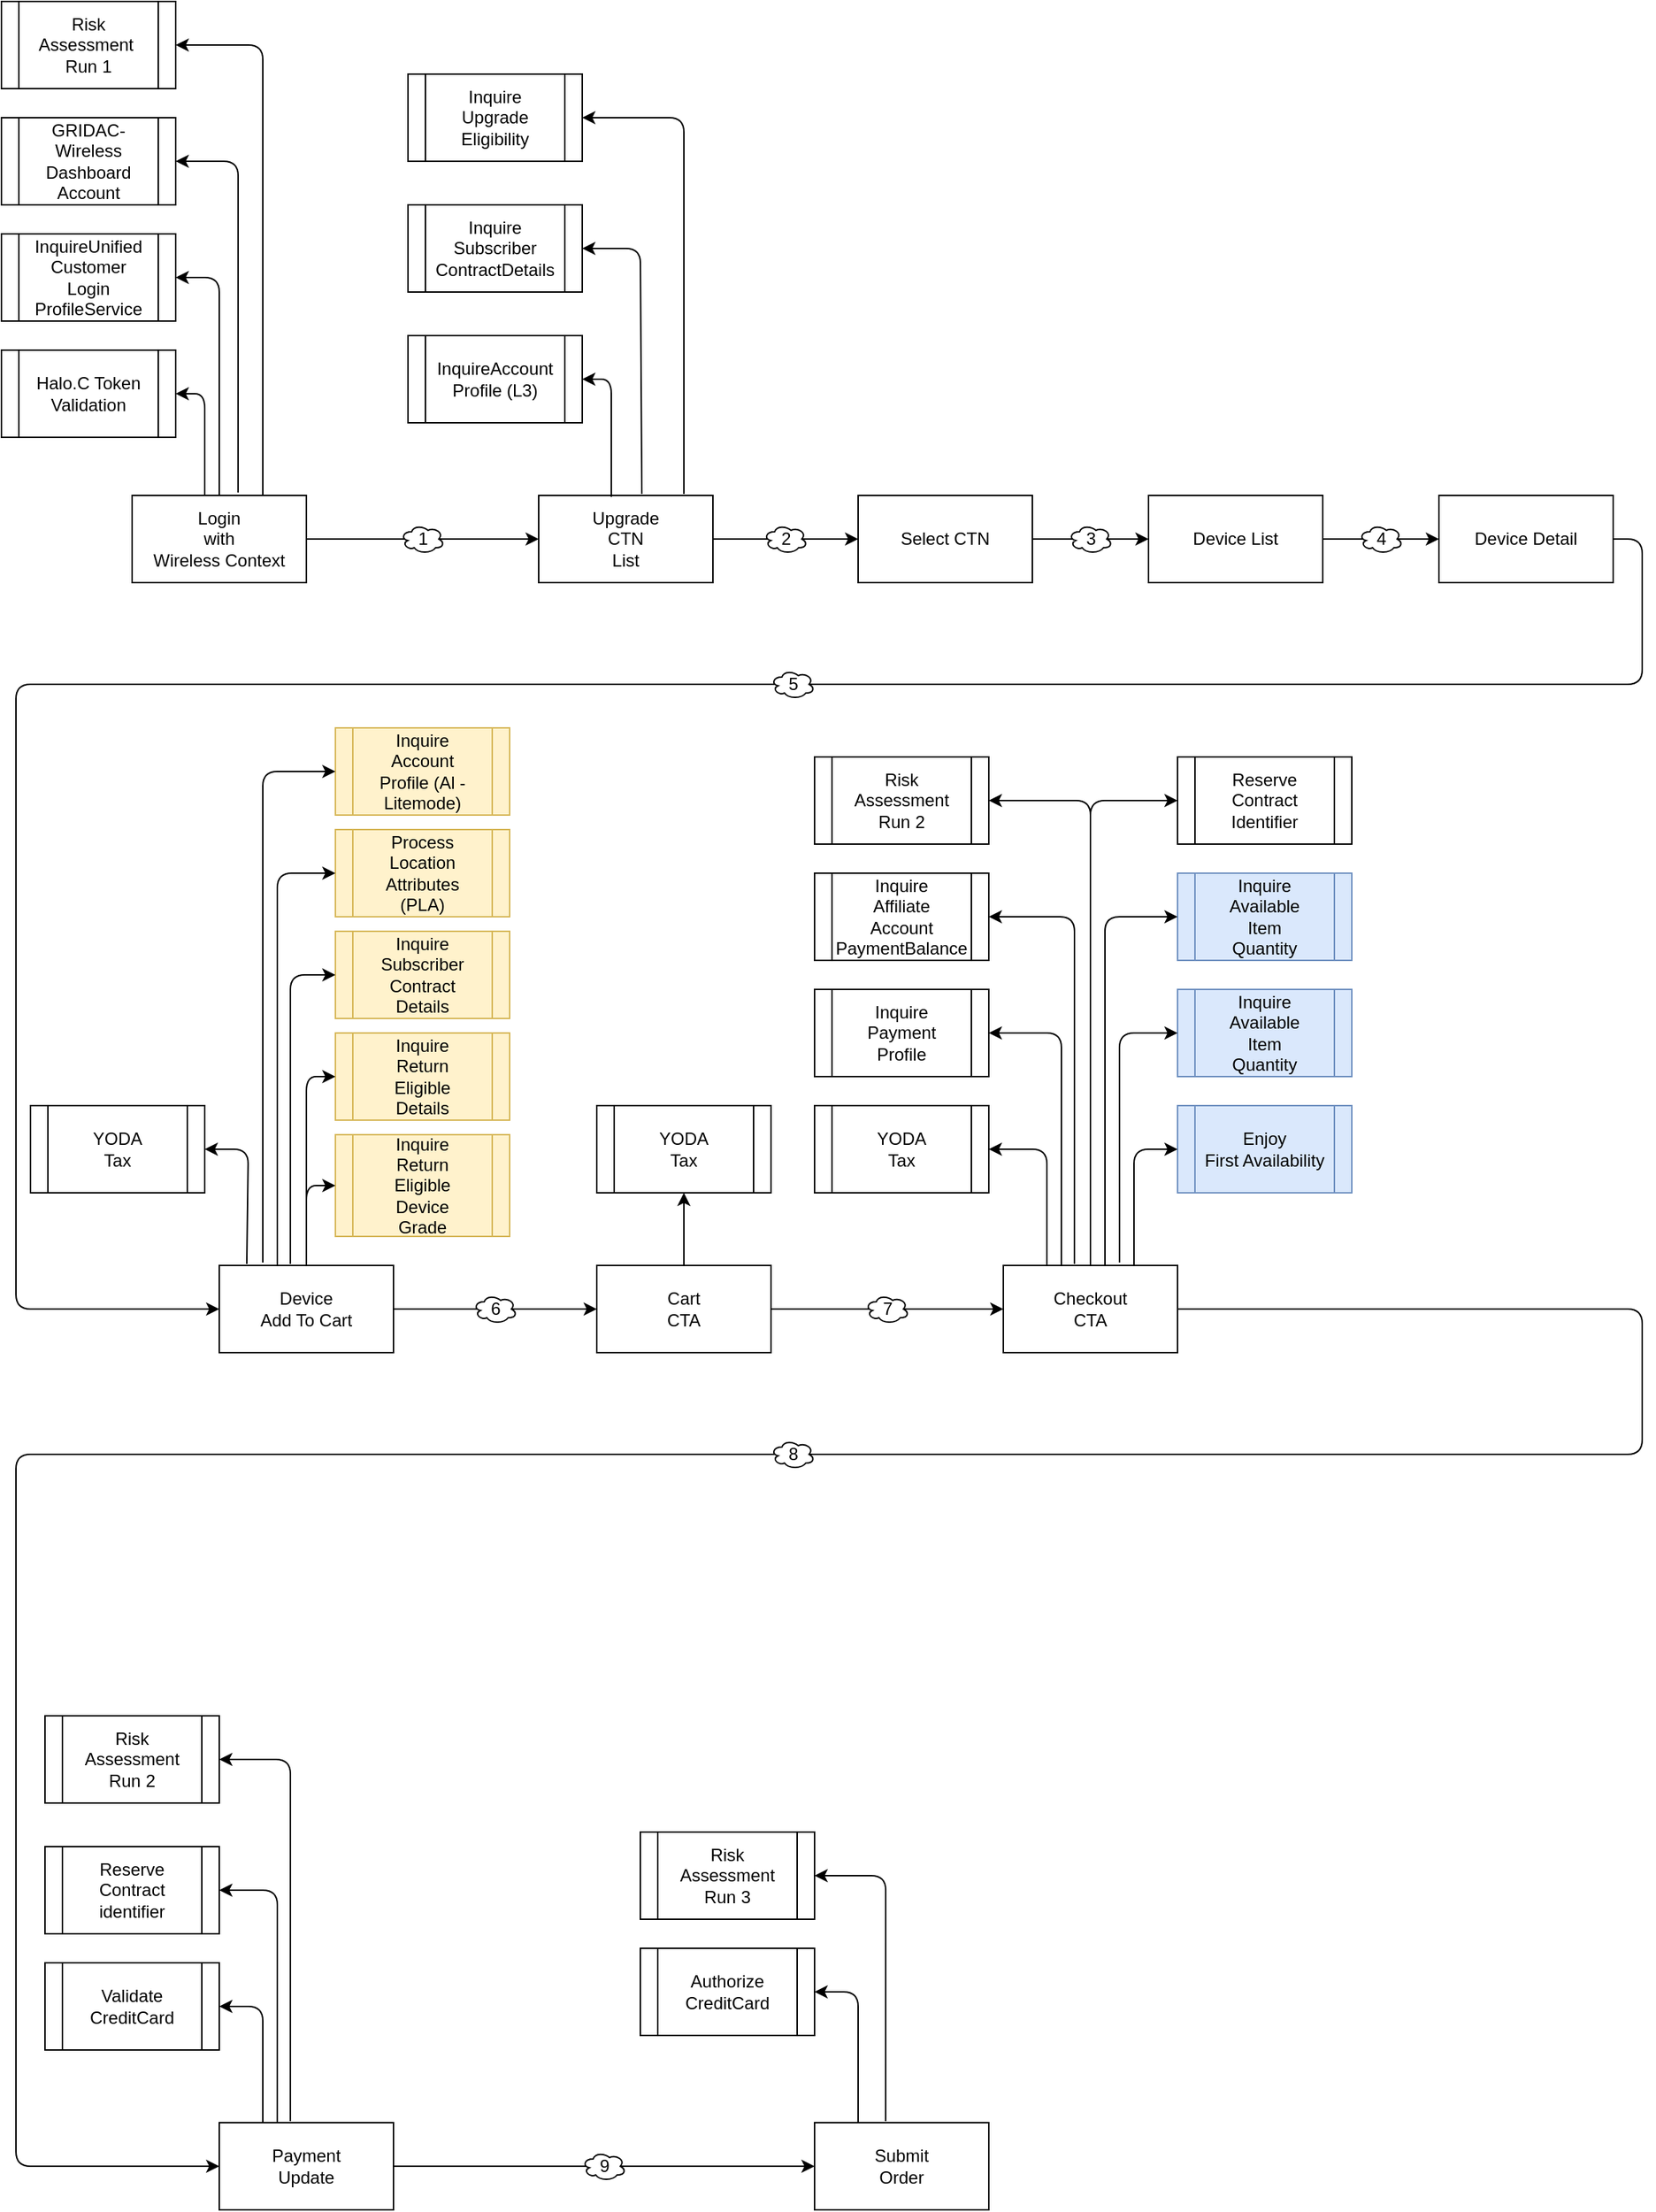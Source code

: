 <mxfile version="13.6.0" type="github">
  <diagram id="9JsVF1Auakn79N2M9zxc" name="Page-1">
    <mxGraphModel dx="1422" dy="762" grid="1" gridSize="10" guides="1" tooltips="1" connect="1" arrows="1" fold="1" page="1" pageScale="1" pageWidth="4681" pageHeight="3300" math="0" shadow="0">
      <root>
        <mxCell id="0" />
        <mxCell id="1" parent="0" />
        <mxCell id="hLp1cjF8AEED7CW_KekL-1" value="Login&lt;br&gt;with&lt;br&gt;Wireless Context" style="rounded=0;whiteSpace=wrap;html=1;" vertex="1" parent="1">
          <mxGeometry x="430" y="580" width="120" height="60" as="geometry" />
        </mxCell>
        <mxCell id="hLp1cjF8AEED7CW_KekL-2" value="Halo.C Token Validation" style="shape=process;whiteSpace=wrap;html=1;backgroundOutline=1;" vertex="1" parent="1">
          <mxGeometry x="340" y="480" width="120" height="60" as="geometry" />
        </mxCell>
        <mxCell id="hLp1cjF8AEED7CW_KekL-3" value="InquireUnified&lt;br&gt;Customer&lt;br&gt;Login&lt;br&gt;ProfileService" style="shape=process;whiteSpace=wrap;html=1;backgroundOutline=1;" vertex="1" parent="1">
          <mxGeometry x="340" y="400" width="120" height="60" as="geometry" />
        </mxCell>
        <mxCell id="hLp1cjF8AEED7CW_KekL-5" value="" style="endArrow=classic;html=1;entryX=1;entryY=0.5;entryDx=0;entryDy=0;exitX=0.5;exitY=0;exitDx=0;exitDy=0;" edge="1" parent="1" source="hLp1cjF8AEED7CW_KekL-1" target="hLp1cjF8AEED7CW_KekL-3">
          <mxGeometry width="50" height="50" relative="1" as="geometry">
            <mxPoint x="514" y="580" as="sourcePoint" />
            <mxPoint x="630" y="530" as="targetPoint" />
            <Array as="points">
              <mxPoint x="490" y="430" />
            </Array>
          </mxGeometry>
        </mxCell>
        <mxCell id="hLp1cjF8AEED7CW_KekL-6" value="" style="endArrow=classic;html=1;entryX=1;entryY=0.5;entryDx=0;entryDy=0;" edge="1" parent="1" target="hLp1cjF8AEED7CW_KekL-2">
          <mxGeometry width="50" height="50" relative="1" as="geometry">
            <mxPoint x="480" y="580" as="sourcePoint" />
            <mxPoint x="410" y="550" as="targetPoint" />
            <Array as="points">
              <mxPoint x="480" y="510" />
            </Array>
          </mxGeometry>
        </mxCell>
        <mxCell id="hLp1cjF8AEED7CW_KekL-8" value="Upgrade&lt;br&gt;CTN&lt;br&gt;List" style="rounded=0;whiteSpace=wrap;html=1;" vertex="1" parent="1">
          <mxGeometry x="710" y="580" width="120" height="60" as="geometry" />
        </mxCell>
        <mxCell id="hLp1cjF8AEED7CW_KekL-9" value="GRIDAC-Wireless&lt;br&gt;Dashboard&lt;br&gt;Account" style="shape=process;whiteSpace=wrap;html=1;backgroundOutline=1;" vertex="1" parent="1">
          <mxGeometry x="340" y="320" width="120" height="60" as="geometry" />
        </mxCell>
        <mxCell id="hLp1cjF8AEED7CW_KekL-10" value="" style="endArrow=classic;html=1;entryX=1;entryY=0.5;entryDx=0;entryDy=0;exitX=0.608;exitY=-0.033;exitDx=0;exitDy=0;exitPerimeter=0;" edge="1" parent="1" source="hLp1cjF8AEED7CW_KekL-1" target="hLp1cjF8AEED7CW_KekL-9">
          <mxGeometry width="50" height="50" relative="1" as="geometry">
            <mxPoint x="650" y="570" as="sourcePoint" />
            <mxPoint x="710" y="500" as="targetPoint" />
            <Array as="points">
              <mxPoint x="503" y="350" />
            </Array>
          </mxGeometry>
        </mxCell>
        <mxCell id="hLp1cjF8AEED7CW_KekL-11" value="InquireAccount&lt;br&gt;Profile (L3)" style="shape=process;whiteSpace=wrap;html=1;backgroundOutline=1;" vertex="1" parent="1">
          <mxGeometry x="620" y="470" width="120" height="60" as="geometry" />
        </mxCell>
        <mxCell id="hLp1cjF8AEED7CW_KekL-12" value="" style="endArrow=classic;html=1;entryX=1;entryY=0.5;entryDx=0;entryDy=0;exitX=0.417;exitY=0.017;exitDx=0;exitDy=0;exitPerimeter=0;" edge="1" parent="1" source="hLp1cjF8AEED7CW_KekL-8" target="hLp1cjF8AEED7CW_KekL-11">
          <mxGeometry width="50" height="50" relative="1" as="geometry">
            <mxPoint x="680" y="580" as="sourcePoint" />
            <mxPoint x="730" y="530" as="targetPoint" />
            <Array as="points">
              <mxPoint x="760" y="500" />
            </Array>
          </mxGeometry>
        </mxCell>
        <mxCell id="hLp1cjF8AEED7CW_KekL-13" value="Inquire&lt;br&gt;Subscriber&lt;br&gt;ContractDetails" style="shape=process;whiteSpace=wrap;html=1;backgroundOutline=1;" vertex="1" parent="1">
          <mxGeometry x="620" y="380" width="120" height="60" as="geometry" />
        </mxCell>
        <mxCell id="hLp1cjF8AEED7CW_KekL-14" value="" style="endArrow=classic;html=1;entryX=1;entryY=0.5;entryDx=0;entryDy=0;exitX=0.592;exitY=-0.017;exitDx=0;exitDy=0;exitPerimeter=0;" edge="1" parent="1" source="hLp1cjF8AEED7CW_KekL-8" target="hLp1cjF8AEED7CW_KekL-13">
          <mxGeometry width="50" height="50" relative="1" as="geometry">
            <mxPoint x="910" y="610" as="sourcePoint" />
            <mxPoint x="960" y="560" as="targetPoint" />
            <Array as="points">
              <mxPoint x="780" y="410" />
            </Array>
          </mxGeometry>
        </mxCell>
        <mxCell id="hLp1cjF8AEED7CW_KekL-15" value="" style="endArrow=classic;html=1;exitX=1;exitY=0.5;exitDx=0;exitDy=0;entryX=0;entryY=0.5;entryDx=0;entryDy=0;" edge="1" parent="1" source="hLp1cjF8AEED7CW_KekL-1" target="hLp1cjF8AEED7CW_KekL-8">
          <mxGeometry relative="1" as="geometry">
            <mxPoint x="690" y="630" as="sourcePoint" />
            <mxPoint x="790" y="630" as="targetPoint" />
          </mxGeometry>
        </mxCell>
        <mxCell id="hLp1cjF8AEED7CW_KekL-16" value="1" style="shape=cloud;html=1;outlineConnect=0;" vertex="1" parent="hLp1cjF8AEED7CW_KekL-15">
          <mxGeometry width="30" height="20" relative="1" as="geometry">
            <mxPoint x="-15" y="-10" as="offset" />
          </mxGeometry>
        </mxCell>
        <mxCell id="hLp1cjF8AEED7CW_KekL-17" value="Inquire&lt;br&gt;Upgrade&lt;br&gt;Eligibility" style="shape=process;whiteSpace=wrap;html=1;backgroundOutline=1;" vertex="1" parent="1">
          <mxGeometry x="620" y="290" width="120" height="60" as="geometry" />
        </mxCell>
        <mxCell id="hLp1cjF8AEED7CW_KekL-18" value="" style="endArrow=classic;html=1;entryX=1;entryY=0.5;entryDx=0;entryDy=0;" edge="1" parent="1" target="hLp1cjF8AEED7CW_KekL-17">
          <mxGeometry width="50" height="50" relative="1" as="geometry">
            <mxPoint x="810" y="579" as="sourcePoint" />
            <mxPoint x="1050" y="550" as="targetPoint" />
            <Array as="points">
              <mxPoint x="810" y="320" />
            </Array>
          </mxGeometry>
        </mxCell>
        <mxCell id="hLp1cjF8AEED7CW_KekL-19" value="Select CTN" style="rounded=0;whiteSpace=wrap;html=1;" vertex="1" parent="1">
          <mxGeometry x="930" y="580" width="120" height="60" as="geometry" />
        </mxCell>
        <mxCell id="hLp1cjF8AEED7CW_KekL-26" value="" style="endArrow=classic;html=1;exitX=1;exitY=0.5;exitDx=0;exitDy=0;entryX=0;entryY=0.5;entryDx=0;entryDy=0;" edge="1" parent="1" source="hLp1cjF8AEED7CW_KekL-8" target="hLp1cjF8AEED7CW_KekL-19">
          <mxGeometry relative="1" as="geometry">
            <mxPoint x="940" y="610" as="sourcePoint" />
            <mxPoint x="970" y="610" as="targetPoint" />
          </mxGeometry>
        </mxCell>
        <mxCell id="hLp1cjF8AEED7CW_KekL-27" value="2" style="shape=cloud;html=1;outlineConnect=0;" vertex="1" parent="hLp1cjF8AEED7CW_KekL-26">
          <mxGeometry width="30" height="20" relative="1" as="geometry">
            <mxPoint x="-15" y="-10" as="offset" />
          </mxGeometry>
        </mxCell>
        <mxCell id="hLp1cjF8AEED7CW_KekL-28" value="Device List" style="rounded=0;whiteSpace=wrap;html=1;" vertex="1" parent="1">
          <mxGeometry x="1130" y="580" width="120" height="60" as="geometry" />
        </mxCell>
        <mxCell id="hLp1cjF8AEED7CW_KekL-29" value="" style="endArrow=classic;html=1;exitX=1;exitY=0.5;exitDx=0;exitDy=0;entryX=0;entryY=0.5;entryDx=0;entryDy=0;" edge="1" parent="1" source="hLp1cjF8AEED7CW_KekL-19" target="hLp1cjF8AEED7CW_KekL-28">
          <mxGeometry relative="1" as="geometry">
            <mxPoint x="1160" y="610" as="sourcePoint" />
            <mxPoint x="1290" y="610" as="targetPoint" />
          </mxGeometry>
        </mxCell>
        <mxCell id="hLp1cjF8AEED7CW_KekL-30" value="3" style="shape=cloud;html=1;outlineConnect=0;" vertex="1" parent="hLp1cjF8AEED7CW_KekL-29">
          <mxGeometry width="30" height="20" relative="1" as="geometry">
            <mxPoint x="-15" y="-10" as="offset" />
          </mxGeometry>
        </mxCell>
        <mxCell id="hLp1cjF8AEED7CW_KekL-31" value="Device&lt;br&gt;Add To Cart" style="rounded=0;whiteSpace=wrap;html=1;" vertex="1" parent="1">
          <mxGeometry x="490" y="1110" width="120" height="60" as="geometry" />
        </mxCell>
        <mxCell id="hLp1cjF8AEED7CW_KekL-32" value="" style="endArrow=classic;html=1;exitX=1;exitY=0.5;exitDx=0;exitDy=0;entryX=0;entryY=0.5;entryDx=0;entryDy=0;" edge="1" parent="1" source="hLp1cjF8AEED7CW_KekL-39" target="hLp1cjF8AEED7CW_KekL-31">
          <mxGeometry relative="1" as="geometry">
            <mxPoint x="1170" y="820" as="sourcePoint" />
            <mxPoint x="1270" y="820" as="targetPoint" />
            <Array as="points">
              <mxPoint x="1470" y="610" />
              <mxPoint x="1470" y="710" />
              <mxPoint x="350" y="710" />
              <mxPoint x="350" y="1010" />
              <mxPoint x="350" y="1140" />
            </Array>
          </mxGeometry>
        </mxCell>
        <mxCell id="hLp1cjF8AEED7CW_KekL-33" value="5" style="shape=cloud;html=1;outlineConnect=0;" vertex="1" parent="hLp1cjF8AEED7CW_KekL-32">
          <mxGeometry width="30" height="20" relative="1" as="geometry">
            <mxPoint x="185" y="-10" as="offset" />
          </mxGeometry>
        </mxCell>
        <mxCell id="hLp1cjF8AEED7CW_KekL-35" value="Cart&lt;br&gt;CTA" style="rounded=0;whiteSpace=wrap;html=1;" vertex="1" parent="1">
          <mxGeometry x="750" y="1110" width="120" height="60" as="geometry" />
        </mxCell>
        <mxCell id="hLp1cjF8AEED7CW_KekL-36" value="" style="endArrow=classic;html=1;exitX=1;exitY=0.5;exitDx=0;exitDy=0;entryX=0;entryY=0.5;entryDx=0;entryDy=0;" edge="1" parent="1" source="hLp1cjF8AEED7CW_KekL-31" target="hLp1cjF8AEED7CW_KekL-35">
          <mxGeometry relative="1" as="geometry">
            <mxPoint x="590" y="1140" as="sourcePoint" />
            <mxPoint x="690" y="1140" as="targetPoint" />
          </mxGeometry>
        </mxCell>
        <mxCell id="hLp1cjF8AEED7CW_KekL-37" value="6" style="shape=cloud;html=1;outlineConnect=0;" vertex="1" parent="hLp1cjF8AEED7CW_KekL-36">
          <mxGeometry width="30" height="20" relative="1" as="geometry">
            <mxPoint x="-15" y="-10" as="offset" />
          </mxGeometry>
        </mxCell>
        <mxCell id="hLp1cjF8AEED7CW_KekL-39" value="Device Detail" style="rounded=0;whiteSpace=wrap;html=1;" vertex="1" parent="1">
          <mxGeometry x="1330" y="580" width="120" height="60" as="geometry" />
        </mxCell>
        <mxCell id="hLp1cjF8AEED7CW_KekL-40" value="" style="endArrow=classic;html=1;exitX=1;exitY=0.5;exitDx=0;exitDy=0;entryX=0;entryY=0.5;entryDx=0;entryDy=0;" edge="1" parent="1" source="hLp1cjF8AEED7CW_KekL-28" target="hLp1cjF8AEED7CW_KekL-39">
          <mxGeometry relative="1" as="geometry">
            <mxPoint x="1270" y="660" as="sourcePoint" />
            <mxPoint x="1370" y="660" as="targetPoint" />
          </mxGeometry>
        </mxCell>
        <mxCell id="hLp1cjF8AEED7CW_KekL-41" value="4" style="shape=cloud;html=1;outlineConnect=0;" vertex="1" parent="hLp1cjF8AEED7CW_KekL-40">
          <mxGeometry width="30" height="20" relative="1" as="geometry">
            <mxPoint x="-15" y="-10" as="offset" />
          </mxGeometry>
        </mxCell>
        <mxCell id="hLp1cjF8AEED7CW_KekL-42" value="YODA&lt;br&gt;Tax" style="shape=process;whiteSpace=wrap;html=1;backgroundOutline=1;" vertex="1" parent="1">
          <mxGeometry x="360" y="1000" width="120" height="60" as="geometry" />
        </mxCell>
        <mxCell id="hLp1cjF8AEED7CW_KekL-43" value="" style="endArrow=classic;html=1;exitX=0.158;exitY=-0.017;exitDx=0;exitDy=0;entryX=1;entryY=0.5;entryDx=0;entryDy=0;exitPerimeter=0;" edge="1" parent="1" source="hLp1cjF8AEED7CW_KekL-31" target="hLp1cjF8AEED7CW_KekL-42">
          <mxGeometry width="50" height="50" relative="1" as="geometry">
            <mxPoint x="530" y="1070" as="sourcePoint" />
            <mxPoint x="580" y="1020" as="targetPoint" />
            <Array as="points">
              <mxPoint x="510" y="1030" />
            </Array>
          </mxGeometry>
        </mxCell>
        <mxCell id="hLp1cjF8AEED7CW_KekL-44" value="Inquire&lt;br&gt;Account&lt;br&gt;Profile (Al - Litemode)" style="shape=process;whiteSpace=wrap;html=1;backgroundOutline=1;" vertex="1" parent="1">
          <mxGeometry x="570" y="740" width="120" height="60" as="geometry" />
        </mxCell>
        <mxCell id="hLp1cjF8AEED7CW_KekL-45" value="Process&lt;br&gt;Location&lt;br&gt;Attributes&lt;br&gt;(PLA)" style="shape=process;whiteSpace=wrap;html=1;backgroundOutline=1;" vertex="1" parent="1">
          <mxGeometry x="570" y="810" width="120" height="60" as="geometry" />
        </mxCell>
        <mxCell id="hLp1cjF8AEED7CW_KekL-46" value="Inquire&lt;br&gt;Subscriber&lt;br&gt;Contract&lt;br&gt;Details" style="shape=process;whiteSpace=wrap;html=1;backgroundOutline=1;fillColor=#fff2cc;strokeColor=#d6b656;" vertex="1" parent="1">
          <mxGeometry x="570" y="880" width="120" height="60" as="geometry" />
        </mxCell>
        <mxCell id="hLp1cjF8AEED7CW_KekL-47" value="Inquire&lt;br&gt;Return&lt;br&gt;Eligible&lt;br&gt;Details" style="shape=process;whiteSpace=wrap;html=1;backgroundOutline=1;fillColor=#fff2cc;strokeColor=#d6b656;" vertex="1" parent="1">
          <mxGeometry x="570" y="950" width="120" height="60" as="geometry" />
        </mxCell>
        <mxCell id="hLp1cjF8AEED7CW_KekL-48" value="Inquire&lt;br&gt;Return&lt;br&gt;Eligible&lt;br&gt;Device&lt;br&gt;Grade" style="shape=process;whiteSpace=wrap;html=1;backgroundOutline=1;fillColor=#fff2cc;strokeColor=#d6b656;" vertex="1" parent="1">
          <mxGeometry x="570" y="1020" width="120" height="70" as="geometry" />
        </mxCell>
        <mxCell id="hLp1cjF8AEED7CW_KekL-49" value="Inquire&lt;br&gt;Account&lt;br&gt;Profile (Al - Litemode)" style="shape=process;whiteSpace=wrap;html=1;backgroundOutline=1;fillColor=#fff2cc;strokeColor=#d6b656;" vertex="1" parent="1">
          <mxGeometry x="570" y="740" width="120" height="60" as="geometry" />
        </mxCell>
        <mxCell id="hLp1cjF8AEED7CW_KekL-50" value="Process&lt;br&gt;Location&lt;br&gt;Attributes&lt;br&gt;(PLA)" style="shape=process;whiteSpace=wrap;html=1;backgroundOutline=1;fillColor=#fff2cc;strokeColor=#d6b656;" vertex="1" parent="1">
          <mxGeometry x="570" y="810" width="120" height="60" as="geometry" />
        </mxCell>
        <mxCell id="hLp1cjF8AEED7CW_KekL-51" value="" style="endArrow=classic;html=1;entryX=0;entryY=0.5;entryDx=0;entryDy=0;" edge="1" parent="1" target="hLp1cjF8AEED7CW_KekL-49">
          <mxGeometry width="50" height="50" relative="1" as="geometry">
            <mxPoint x="520" y="1108" as="sourcePoint" />
            <mxPoint x="540" y="880" as="targetPoint" />
            <Array as="points">
              <mxPoint x="520" y="770" />
            </Array>
          </mxGeometry>
        </mxCell>
        <mxCell id="hLp1cjF8AEED7CW_KekL-52" value="" style="endArrow=classic;html=1;entryX=0;entryY=0.5;entryDx=0;entryDy=0;" edge="1" parent="1" target="hLp1cjF8AEED7CW_KekL-50">
          <mxGeometry width="50" height="50" relative="1" as="geometry">
            <mxPoint x="530" y="1110" as="sourcePoint" />
            <mxPoint x="550" y="840" as="targetPoint" />
            <Array as="points">
              <mxPoint x="530" y="840" />
            </Array>
          </mxGeometry>
        </mxCell>
        <mxCell id="hLp1cjF8AEED7CW_KekL-53" value="" style="endArrow=classic;html=1;entryX=0;entryY=0.5;entryDx=0;entryDy=0;exitX=0.408;exitY=-0.017;exitDx=0;exitDy=0;exitPerimeter=0;" edge="1" parent="1" source="hLp1cjF8AEED7CW_KekL-31" target="hLp1cjF8AEED7CW_KekL-46">
          <mxGeometry width="50" height="50" relative="1" as="geometry">
            <mxPoint x="510" y="960" as="sourcePoint" />
            <mxPoint x="560" y="910" as="targetPoint" />
            <Array as="points">
              <mxPoint x="539" y="910" />
            </Array>
          </mxGeometry>
        </mxCell>
        <mxCell id="hLp1cjF8AEED7CW_KekL-54" value="" style="endArrow=classic;html=1;entryX=0;entryY=0.5;entryDx=0;entryDy=0;exitX=0.5;exitY=0;exitDx=0;exitDy=0;" edge="1" parent="1" source="hLp1cjF8AEED7CW_KekL-31" target="hLp1cjF8AEED7CW_KekL-47">
          <mxGeometry width="50" height="50" relative="1" as="geometry">
            <mxPoint x="490" y="1020" as="sourcePoint" />
            <mxPoint x="540" y="970" as="targetPoint" />
            <Array as="points">
              <mxPoint x="550" y="980" />
            </Array>
          </mxGeometry>
        </mxCell>
        <mxCell id="hLp1cjF8AEED7CW_KekL-55" value="" style="endArrow=classic;html=1;entryX=0;entryY=0.5;entryDx=0;entryDy=0;" edge="1" parent="1" target="hLp1cjF8AEED7CW_KekL-48">
          <mxGeometry width="50" height="50" relative="1" as="geometry">
            <mxPoint x="550" y="1108" as="sourcePoint" />
            <mxPoint x="510" y="1060" as="targetPoint" />
            <Array as="points">
              <mxPoint x="550" y="1055" />
            </Array>
          </mxGeometry>
        </mxCell>
        <mxCell id="hLp1cjF8AEED7CW_KekL-56" value="YODA&lt;br&gt;Tax" style="shape=process;whiteSpace=wrap;html=1;backgroundOutline=1;" vertex="1" parent="1">
          <mxGeometry x="750" y="1000" width="120" height="60" as="geometry" />
        </mxCell>
        <mxCell id="hLp1cjF8AEED7CW_KekL-57" value="" style="endArrow=classic;html=1;entryX=0.5;entryY=1;entryDx=0;entryDy=0;exitX=0.5;exitY=0;exitDx=0;exitDy=0;" edge="1" parent="1" source="hLp1cjF8AEED7CW_KekL-35" target="hLp1cjF8AEED7CW_KekL-56">
          <mxGeometry width="50" height="50" relative="1" as="geometry">
            <mxPoint x="890" y="1130" as="sourcePoint" />
            <mxPoint x="940" y="1080" as="targetPoint" />
          </mxGeometry>
        </mxCell>
        <mxCell id="hLp1cjF8AEED7CW_KekL-58" value="Checkout&lt;br&gt;CTA" style="rounded=0;whiteSpace=wrap;html=1;" vertex="1" parent="1">
          <mxGeometry x="1030" y="1110" width="120" height="60" as="geometry" />
        </mxCell>
        <mxCell id="hLp1cjF8AEED7CW_KekL-59" value="YODA&lt;br&gt;Tax" style="shape=process;whiteSpace=wrap;html=1;backgroundOutline=1;" vertex="1" parent="1">
          <mxGeometry x="900" y="1000" width="120" height="60" as="geometry" />
        </mxCell>
        <mxCell id="hLp1cjF8AEED7CW_KekL-60" value="" style="endArrow=classic;html=1;entryX=1;entryY=0.5;entryDx=0;entryDy=0;exitX=0.25;exitY=0;exitDx=0;exitDy=0;" edge="1" source="hLp1cjF8AEED7CW_KekL-58" target="hLp1cjF8AEED7CW_KekL-59" parent="1">
          <mxGeometry width="50" height="50" relative="1" as="geometry">
            <mxPoint x="1130" y="1130" as="sourcePoint" />
            <mxPoint x="1180" y="1080" as="targetPoint" />
            <Array as="points">
              <mxPoint x="1060" y="1030" />
            </Array>
          </mxGeometry>
        </mxCell>
        <mxCell id="hLp1cjF8AEED7CW_KekL-61" value="" style="endArrow=classic;html=1;entryX=0;entryY=0.5;entryDx=0;entryDy=0;" edge="1" parent="1" target="hLp1cjF8AEED7CW_KekL-58">
          <mxGeometry relative="1" as="geometry">
            <mxPoint x="870" y="1140" as="sourcePoint" />
            <mxPoint x="950" y="1140" as="targetPoint" />
          </mxGeometry>
        </mxCell>
        <mxCell id="hLp1cjF8AEED7CW_KekL-62" value="7" style="shape=cloud;html=1;outlineConnect=0;" vertex="1" parent="hLp1cjF8AEED7CW_KekL-61">
          <mxGeometry width="30" height="20" relative="1" as="geometry">
            <mxPoint x="-15" y="-10" as="offset" />
          </mxGeometry>
        </mxCell>
        <mxCell id="hLp1cjF8AEED7CW_KekL-63" value="Inquire&lt;br&gt;Payment&lt;br&gt;Profile" style="shape=process;whiteSpace=wrap;html=1;backgroundOutline=1;" vertex="1" parent="1">
          <mxGeometry x="900" y="920" width="120" height="60" as="geometry" />
        </mxCell>
        <mxCell id="hLp1cjF8AEED7CW_KekL-64" value="Inquire&lt;br&gt;Affiliate&lt;br&gt;Account&lt;br&gt;PaymentBalance" style="shape=process;whiteSpace=wrap;html=1;backgroundOutline=1;" vertex="1" parent="1">
          <mxGeometry x="900" y="840" width="120" height="60" as="geometry" />
        </mxCell>
        <mxCell id="hLp1cjF8AEED7CW_KekL-65" value="Inquire&lt;br&gt;Available&lt;br&gt;Item&lt;br&gt;Quantity" style="shape=process;whiteSpace=wrap;html=1;backgroundOutline=1;fillColor=#dae8fc;strokeColor=#6c8ebf;" vertex="1" parent="1">
          <mxGeometry x="1150" y="840" width="120" height="60" as="geometry" />
        </mxCell>
        <mxCell id="hLp1cjF8AEED7CW_KekL-66" value="Inquire&lt;br&gt;Available&lt;br&gt;Item&lt;br&gt;Quantity" style="shape=process;whiteSpace=wrap;html=1;backgroundOutline=1;fillColor=#dae8fc;strokeColor=#6c8ebf;" vertex="1" parent="1">
          <mxGeometry x="1150" y="920" width="120" height="60" as="geometry" />
        </mxCell>
        <mxCell id="hLp1cjF8AEED7CW_KekL-68" value="Enjoy&lt;br&gt;First Availability" style="shape=process;whiteSpace=wrap;html=1;backgroundOutline=1;fillColor=#dae8fc;strokeColor=#6c8ebf;" vertex="1" parent="1">
          <mxGeometry x="1150" y="1000" width="120" height="60" as="geometry" />
        </mxCell>
        <mxCell id="hLp1cjF8AEED7CW_KekL-69" value="" style="endArrow=classic;html=1;entryX=1;entryY=0.5;entryDx=0;entryDy=0;exitX=0.333;exitY=0;exitDx=0;exitDy=0;exitPerimeter=0;" edge="1" parent="1" source="hLp1cjF8AEED7CW_KekL-58" target="hLp1cjF8AEED7CW_KekL-63">
          <mxGeometry width="50" height="50" relative="1" as="geometry">
            <mxPoint x="1050" y="1030" as="sourcePoint" />
            <mxPoint x="1100" y="980" as="targetPoint" />
            <Array as="points">
              <mxPoint x="1070" y="950" />
            </Array>
          </mxGeometry>
        </mxCell>
        <mxCell id="hLp1cjF8AEED7CW_KekL-70" value="" style="endArrow=classic;html=1;entryX=1;entryY=0.5;entryDx=0;entryDy=0;exitX=0.408;exitY=-0.017;exitDx=0;exitDy=0;exitPerimeter=0;" edge="1" parent="1" source="hLp1cjF8AEED7CW_KekL-58" target="hLp1cjF8AEED7CW_KekL-64">
          <mxGeometry width="50" height="50" relative="1" as="geometry">
            <mxPoint x="1050" y="920" as="sourcePoint" />
            <mxPoint x="1100" y="870" as="targetPoint" />
            <Array as="points">
              <mxPoint x="1079" y="870" />
            </Array>
          </mxGeometry>
        </mxCell>
        <mxCell id="hLp1cjF8AEED7CW_KekL-71" value="" style="endArrow=classic;html=1;entryX=0;entryY=0.5;entryDx=0;entryDy=0;" edge="1" parent="1" target="hLp1cjF8AEED7CW_KekL-65">
          <mxGeometry width="50" height="50" relative="1" as="geometry">
            <mxPoint x="1100" y="1110" as="sourcePoint" />
            <mxPoint x="1140" y="1010" as="targetPoint" />
            <Array as="points">
              <mxPoint x="1100" y="870" />
            </Array>
          </mxGeometry>
        </mxCell>
        <mxCell id="hLp1cjF8AEED7CW_KekL-72" value="" style="endArrow=classic;html=1;entryX=0;entryY=0.5;entryDx=0;entryDy=0;exitX=0.667;exitY=-0.033;exitDx=0;exitDy=0;exitPerimeter=0;" edge="1" parent="1" source="hLp1cjF8AEED7CW_KekL-58" target="hLp1cjF8AEED7CW_KekL-66">
          <mxGeometry width="50" height="50" relative="1" as="geometry">
            <mxPoint x="1000" y="1120" as="sourcePoint" />
            <mxPoint x="1050" y="1070" as="targetPoint" />
            <Array as="points">
              <mxPoint x="1110" y="950" />
            </Array>
          </mxGeometry>
        </mxCell>
        <mxCell id="hLp1cjF8AEED7CW_KekL-73" value="" style="endArrow=classic;html=1;entryX=0;entryY=0.5;entryDx=0;entryDy=0;exitX=0.75;exitY=0;exitDx=0;exitDy=0;" edge="1" parent="1" source="hLp1cjF8AEED7CW_KekL-58" target="hLp1cjF8AEED7CW_KekL-68">
          <mxGeometry width="50" height="50" relative="1" as="geometry">
            <mxPoint x="1190" y="1210" as="sourcePoint" />
            <mxPoint x="1240" y="1160" as="targetPoint" />
            <Array as="points">
              <mxPoint x="1120" y="1030" />
            </Array>
          </mxGeometry>
        </mxCell>
        <mxCell id="hLp1cjF8AEED7CW_KekL-74" value="Risk&lt;br&gt;Assessment&amp;nbsp;&lt;br&gt;Run 1" style="shape=process;whiteSpace=wrap;html=1;backgroundOutline=1;" vertex="1" parent="1">
          <mxGeometry x="340" y="240" width="120" height="60" as="geometry" />
        </mxCell>
        <mxCell id="hLp1cjF8AEED7CW_KekL-75" value="" style="endArrow=classic;html=1;entryX=1;entryY=0.5;entryDx=0;entryDy=0;exitX=0.75;exitY=0;exitDx=0;exitDy=0;" edge="1" parent="1" source="hLp1cjF8AEED7CW_KekL-1" target="hLp1cjF8AEED7CW_KekL-74">
          <mxGeometry width="50" height="50" relative="1" as="geometry">
            <mxPoint x="530" y="490" as="sourcePoint" />
            <mxPoint x="580" y="440" as="targetPoint" />
            <Array as="points">
              <mxPoint x="520" y="270" />
            </Array>
          </mxGeometry>
        </mxCell>
        <mxCell id="hLp1cjF8AEED7CW_KekL-76" value="Risk&lt;br&gt;Assessment&lt;br&gt;Run 2" style="shape=process;whiteSpace=wrap;html=1;backgroundOutline=1;" vertex="1" parent="1">
          <mxGeometry x="900" y="760" width="120" height="60" as="geometry" />
        </mxCell>
        <mxCell id="hLp1cjF8AEED7CW_KekL-77" value="" style="endArrow=classic;html=1;entryX=1;entryY=0.5;entryDx=0;entryDy=0;exitX=0.5;exitY=0;exitDx=0;exitDy=0;" edge="1" parent="1" source="hLp1cjF8AEED7CW_KekL-58" target="hLp1cjF8AEED7CW_KekL-76">
          <mxGeometry width="50" height="50" relative="1" as="geometry">
            <mxPoint x="1060" y="870" as="sourcePoint" />
            <mxPoint x="1110" y="820" as="targetPoint" />
            <Array as="points">
              <mxPoint x="1090" y="790" />
            </Array>
          </mxGeometry>
        </mxCell>
        <mxCell id="hLp1cjF8AEED7CW_KekL-78" value="Reserve&lt;br&gt;Contract&lt;br&gt;Identifier" style="shape=process;whiteSpace=wrap;html=1;backgroundOutline=1;" vertex="1" parent="1">
          <mxGeometry x="1150" y="760" width="120" height="60" as="geometry" />
        </mxCell>
        <mxCell id="hLp1cjF8AEED7CW_KekL-79" value="" style="endArrow=classic;html=1;entryX=0;entryY=0.5;entryDx=0;entryDy=0;" edge="1" parent="1" target="hLp1cjF8AEED7CW_KekL-78">
          <mxGeometry width="50" height="50" relative="1" as="geometry">
            <mxPoint x="1090" y="1110" as="sourcePoint" />
            <mxPoint x="1150" y="830" as="targetPoint" />
            <Array as="points">
              <mxPoint x="1090" y="790" />
            </Array>
          </mxGeometry>
        </mxCell>
        <mxCell id="hLp1cjF8AEED7CW_KekL-80" value="Payment&lt;br&gt;Update" style="rounded=0;whiteSpace=wrap;html=1;" vertex="1" parent="1">
          <mxGeometry x="490" y="1700" width="120" height="60" as="geometry" />
        </mxCell>
        <mxCell id="hLp1cjF8AEED7CW_KekL-81" value="Validate&lt;br&gt;CreditCard" style="shape=process;whiteSpace=wrap;html=1;backgroundOutline=1;" vertex="1" parent="1">
          <mxGeometry x="370" y="1590" width="120" height="60" as="geometry" />
        </mxCell>
        <mxCell id="hLp1cjF8AEED7CW_KekL-82" value="" style="endArrow=classic;html=1;entryX=1;entryY=0.5;entryDx=0;entryDy=0;exitX=0.25;exitY=0;exitDx=0;exitDy=0;" edge="1" source="hLp1cjF8AEED7CW_KekL-80" target="hLp1cjF8AEED7CW_KekL-81" parent="1">
          <mxGeometry width="50" height="50" relative="1" as="geometry">
            <mxPoint x="590" y="1720" as="sourcePoint" />
            <mxPoint x="640" y="1670" as="targetPoint" />
            <Array as="points">
              <mxPoint x="520" y="1620" />
            </Array>
          </mxGeometry>
        </mxCell>
        <mxCell id="hLp1cjF8AEED7CW_KekL-84" value="Reserve&lt;br&gt;Contract&lt;br&gt;identifier" style="shape=process;whiteSpace=wrap;html=1;backgroundOutline=1;" vertex="1" parent="1">
          <mxGeometry x="370" y="1510" width="120" height="60" as="geometry" />
        </mxCell>
        <mxCell id="hLp1cjF8AEED7CW_KekL-89" value="" style="endArrow=classic;html=1;entryX=1;entryY=0.5;entryDx=0;entryDy=0;exitX=0.333;exitY=0;exitDx=0;exitDy=0;exitPerimeter=0;" edge="1" source="hLp1cjF8AEED7CW_KekL-80" target="hLp1cjF8AEED7CW_KekL-84" parent="1">
          <mxGeometry width="50" height="50" relative="1" as="geometry">
            <mxPoint x="510" y="1620" as="sourcePoint" />
            <mxPoint x="560" y="1570" as="targetPoint" />
            <Array as="points">
              <mxPoint x="530" y="1540" />
            </Array>
          </mxGeometry>
        </mxCell>
        <mxCell id="hLp1cjF8AEED7CW_KekL-90" value="" style="endArrow=classic;html=1;entryX=1;entryY=0.5;entryDx=0;entryDy=0;exitX=0.408;exitY=-0.017;exitDx=0;exitDy=0;exitPerimeter=0;" edge="1" source="hLp1cjF8AEED7CW_KekL-80" target="hLp1cjF8AEED7CW_KekL-94" parent="1">
          <mxGeometry width="50" height="50" relative="1" as="geometry">
            <mxPoint x="510" y="1510" as="sourcePoint" />
            <mxPoint x="480" y="1460" as="targetPoint" />
            <Array as="points">
              <mxPoint x="539" y="1450" />
            </Array>
          </mxGeometry>
        </mxCell>
        <mxCell id="hLp1cjF8AEED7CW_KekL-94" value="Risk&lt;br&gt;Assessment&lt;br&gt;Run 2" style="shape=process;whiteSpace=wrap;html=1;backgroundOutline=1;" vertex="1" parent="1">
          <mxGeometry x="370" y="1420" width="120" height="60" as="geometry" />
        </mxCell>
        <mxCell id="hLp1cjF8AEED7CW_KekL-99" value="" style="endArrow=classic;html=1;exitX=1;exitY=0.5;exitDx=0;exitDy=0;entryX=0;entryY=0.5;entryDx=0;entryDy=0;" edge="1" parent="1" source="hLp1cjF8AEED7CW_KekL-58" target="hLp1cjF8AEED7CW_KekL-80">
          <mxGeometry relative="1" as="geometry">
            <mxPoint x="1210" y="1220" as="sourcePoint" />
            <mxPoint x="1310" y="1220" as="targetPoint" />
            <Array as="points">
              <mxPoint x="1470" y="1140" />
              <mxPoint x="1470" y="1240" />
              <mxPoint x="350" y="1240" />
              <mxPoint x="350" y="1730" />
            </Array>
          </mxGeometry>
        </mxCell>
        <mxCell id="hLp1cjF8AEED7CW_KekL-100" value="8" style="shape=cloud;html=1;outlineConnect=0;" vertex="1" parent="hLp1cjF8AEED7CW_KekL-99">
          <mxGeometry width="30" height="20" relative="1" as="geometry">
            <mxPoint x="65" y="-10" as="offset" />
          </mxGeometry>
        </mxCell>
        <mxCell id="hLp1cjF8AEED7CW_KekL-101" value="Submit&lt;br&gt;Order" style="rounded=0;whiteSpace=wrap;html=1;" vertex="1" parent="1">
          <mxGeometry x="900" y="1700" width="120" height="60" as="geometry" />
        </mxCell>
        <mxCell id="hLp1cjF8AEED7CW_KekL-102" value="Authorize&lt;br&gt;CreditCard" style="shape=process;whiteSpace=wrap;html=1;backgroundOutline=1;" vertex="1" parent="1">
          <mxGeometry x="780" y="1580" width="120" height="60" as="geometry" />
        </mxCell>
        <mxCell id="hLp1cjF8AEED7CW_KekL-103" value="" style="endArrow=classic;html=1;entryX=1;entryY=0.5;entryDx=0;entryDy=0;exitX=0.25;exitY=0;exitDx=0;exitDy=0;" edge="1" source="hLp1cjF8AEED7CW_KekL-101" target="hLp1cjF8AEED7CW_KekL-102" parent="1">
          <mxGeometry width="50" height="50" relative="1" as="geometry">
            <mxPoint x="1000" y="1710" as="sourcePoint" />
            <mxPoint x="1050" y="1660" as="targetPoint" />
            <Array as="points">
              <mxPoint x="930" y="1610" />
            </Array>
          </mxGeometry>
        </mxCell>
        <mxCell id="hLp1cjF8AEED7CW_KekL-106" value="" style="endArrow=classic;html=1;entryX=1;entryY=0.5;entryDx=0;entryDy=0;exitX=0.408;exitY=-0.017;exitDx=0;exitDy=0;exitPerimeter=0;" edge="1" source="hLp1cjF8AEED7CW_KekL-101" target="hLp1cjF8AEED7CW_KekL-107" parent="1">
          <mxGeometry width="50" height="50" relative="1" as="geometry">
            <mxPoint x="920" y="1500" as="sourcePoint" />
            <mxPoint x="890" y="1450" as="targetPoint" />
            <Array as="points">
              <mxPoint x="949" y="1530" />
            </Array>
          </mxGeometry>
        </mxCell>
        <mxCell id="hLp1cjF8AEED7CW_KekL-107" value="Risk&lt;br&gt;Assessment&lt;br&gt;Run 3" style="shape=process;whiteSpace=wrap;html=1;backgroundOutline=1;" vertex="1" parent="1">
          <mxGeometry x="780" y="1500" width="120" height="60" as="geometry" />
        </mxCell>
        <mxCell id="hLp1cjF8AEED7CW_KekL-108" value="" style="endArrow=classic;html=1;exitX=1;exitY=0.5;exitDx=0;exitDy=0;entryX=0;entryY=0.5;entryDx=0;entryDy=0;" edge="1" parent="1" source="hLp1cjF8AEED7CW_KekL-80" target="hLp1cjF8AEED7CW_KekL-101">
          <mxGeometry relative="1" as="geometry">
            <mxPoint x="660" y="1720" as="sourcePoint" />
            <mxPoint x="760" y="1720" as="targetPoint" />
          </mxGeometry>
        </mxCell>
        <mxCell id="hLp1cjF8AEED7CW_KekL-109" value="9" style="shape=cloud;html=1;outlineConnect=0;" vertex="1" parent="hLp1cjF8AEED7CW_KekL-108">
          <mxGeometry width="30" height="20" relative="1" as="geometry">
            <mxPoint x="-15" y="-10" as="offset" />
          </mxGeometry>
        </mxCell>
      </root>
    </mxGraphModel>
  </diagram>
</mxfile>
